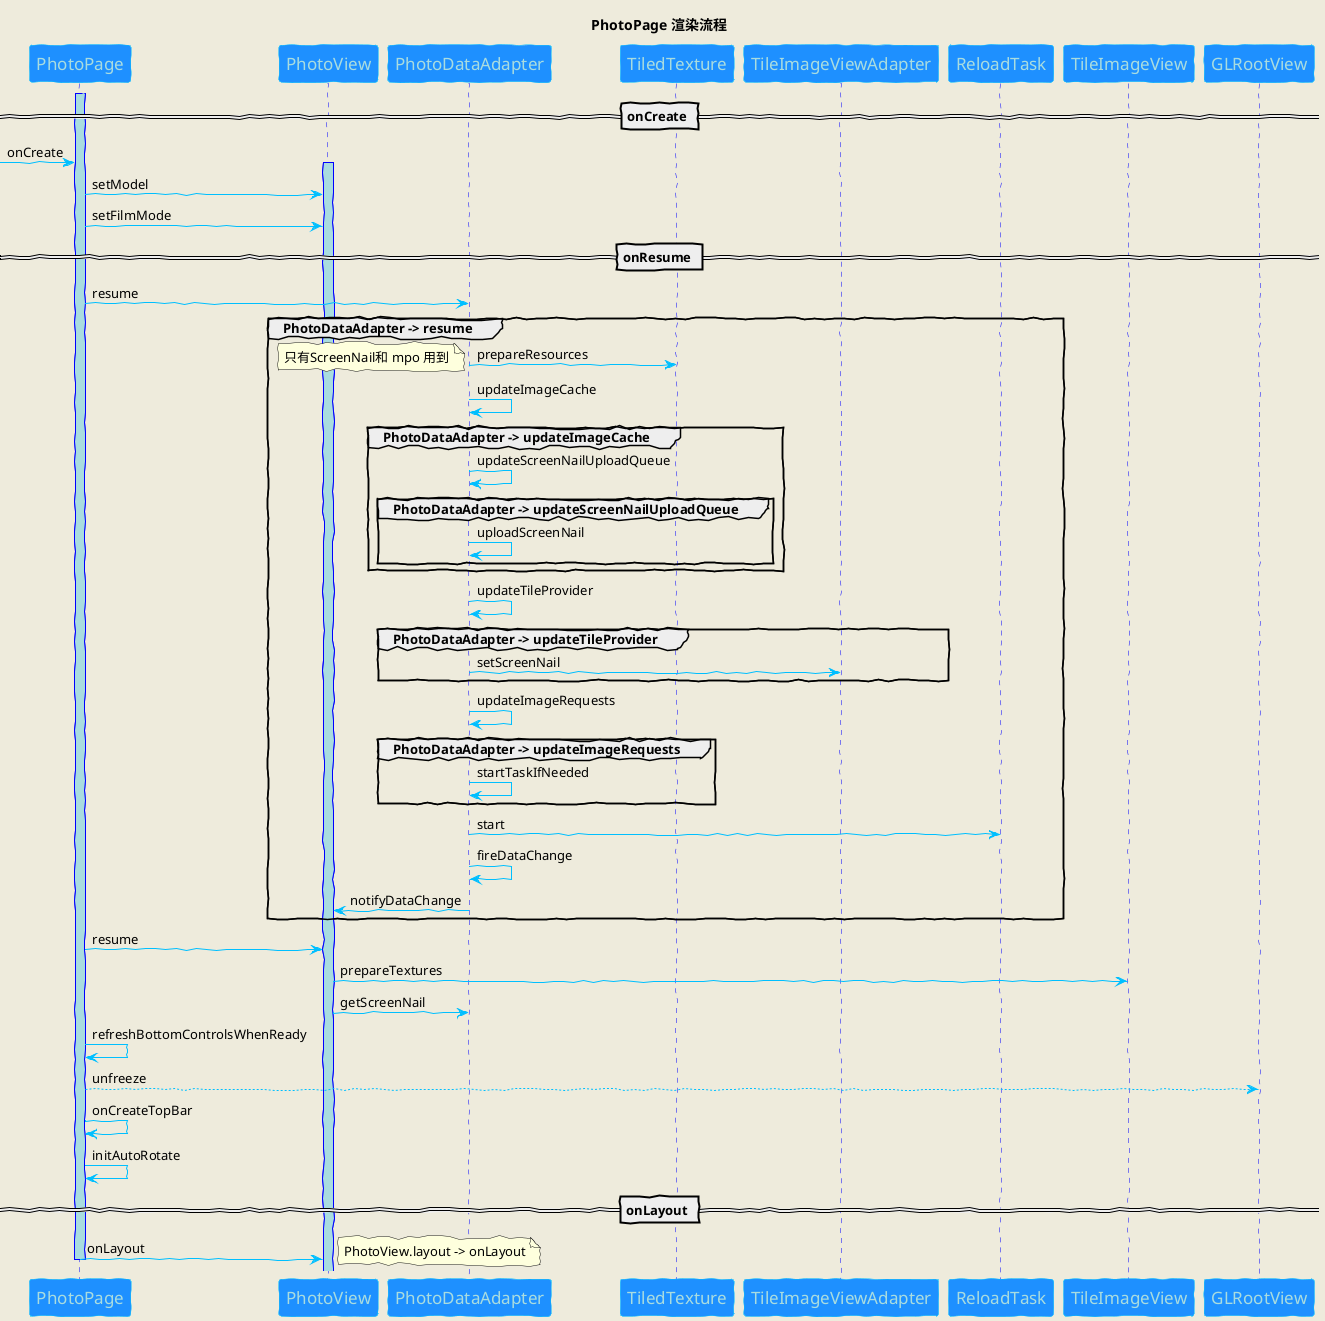 /*
participant
actor
boundary
control
entity
database
*/

@startuml

skinparam backgroundColor #EEEBDC
skinparam handwritten true
skinparam sequence {
	ArrowColor DeepSkyBlue
	ActorBorderColor DeepSkyBlue
	LifeLineBorderColor blue
	LifeLineBackgroundColor #A9DCDF

	ParticipantBorderColor DeepSkyBlue
	ParticipantBackgroundColor DodgerBlue
	ParticipantFontName Impact
	ParticipantFontSize 17
	ParticipantFontColor #A9DCDF

	ActorBackgroundColor aqua
	ActorFontColor DeepSkyBlue
	ActorFontSize 17
	ActorFontName Aapex
}

participant PhotoPage
participant PhotoView

title PhotoPage 渲染流程
== onCreate ==
activate PhotoPage
[-> PhotoPage: onCreate

activate PhotoView
PhotoPage -> PhotoView : setModel
PhotoPage -> PhotoView : setFilmMode

== onResume ==

PhotoPage -> PhotoDataAdapter : resume
group PhotoDataAdapter -> resume
    PhotoDataAdapter -> TiledTexture: prepareResources
    note left: 只有ScreenNail和 mpo 用到

    PhotoDataAdapter -> PhotoDataAdapter: updateImageCache
    group PhotoDataAdapter -> updateImageCache
        PhotoDataAdapter -> PhotoDataAdapter: updateScreenNailUploadQueue
        group PhotoDataAdapter -> updateScreenNailUploadQueue
            PhotoDataAdapter -> PhotoDataAdapter: uploadScreenNail
        end
    end

    PhotoDataAdapter -> PhotoDataAdapter: updateTileProvider
    group PhotoDataAdapter -> updateTileProvider
        PhotoDataAdapter -> TileImageViewAdapter: setScreenNail
    end
    PhotoDataAdapter -> PhotoDataAdapter: updateImageRequests
    group PhotoDataAdapter -> updateImageRequests
        PhotoDataAdapter -> PhotoDataAdapter: startTaskIfNeeded
    end

    PhotoDataAdapter -> ReloadTask: start
    PhotoDataAdapter -> PhotoDataAdapter: fireDataChange
    PhotoDataAdapter -> PhotoView: notifyDataChange

end

PhotoPage -> PhotoView : resume
PhotoView -> TileImageView: prepareTextures
PhotoView -> PhotoDataAdapter: getScreenNail

PhotoPage -> PhotoPage : refreshBottomControlsWhenReady
PhotoPage --> GLRootView : unfreeze
PhotoPage -> PhotoPage : onCreateTopBar
PhotoPage -> PhotoPage : initAutoRotate


== onLayout ==
PhotoPage -> PhotoView : onLayout
note right: PhotoView.layout -> onLayout



deactivate PhotoPage
































































@enduml


